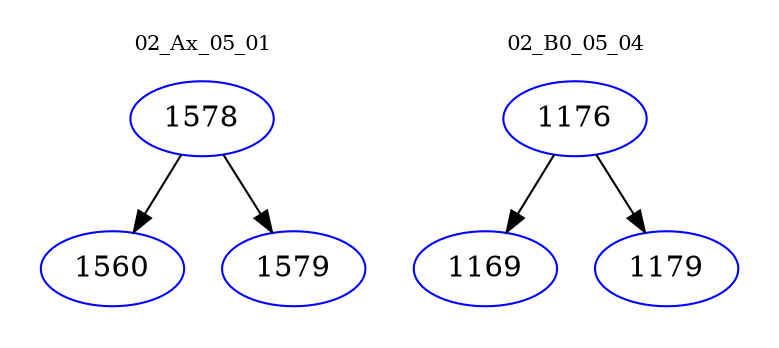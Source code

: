 digraph{
subgraph cluster_0 {
color = white
label = "02_Ax_05_01";
fontsize=10;
T0_1578 [label="1578", color="blue"]
T0_1578 -> T0_1560 [color="black"]
T0_1560 [label="1560", color="blue"]
T0_1578 -> T0_1579 [color="black"]
T0_1579 [label="1579", color="blue"]
}
subgraph cluster_1 {
color = white
label = "02_B0_05_04";
fontsize=10;
T1_1176 [label="1176", color="blue"]
T1_1176 -> T1_1169 [color="black"]
T1_1169 [label="1169", color="blue"]
T1_1176 -> T1_1179 [color="black"]
T1_1179 [label="1179", color="blue"]
}
}

